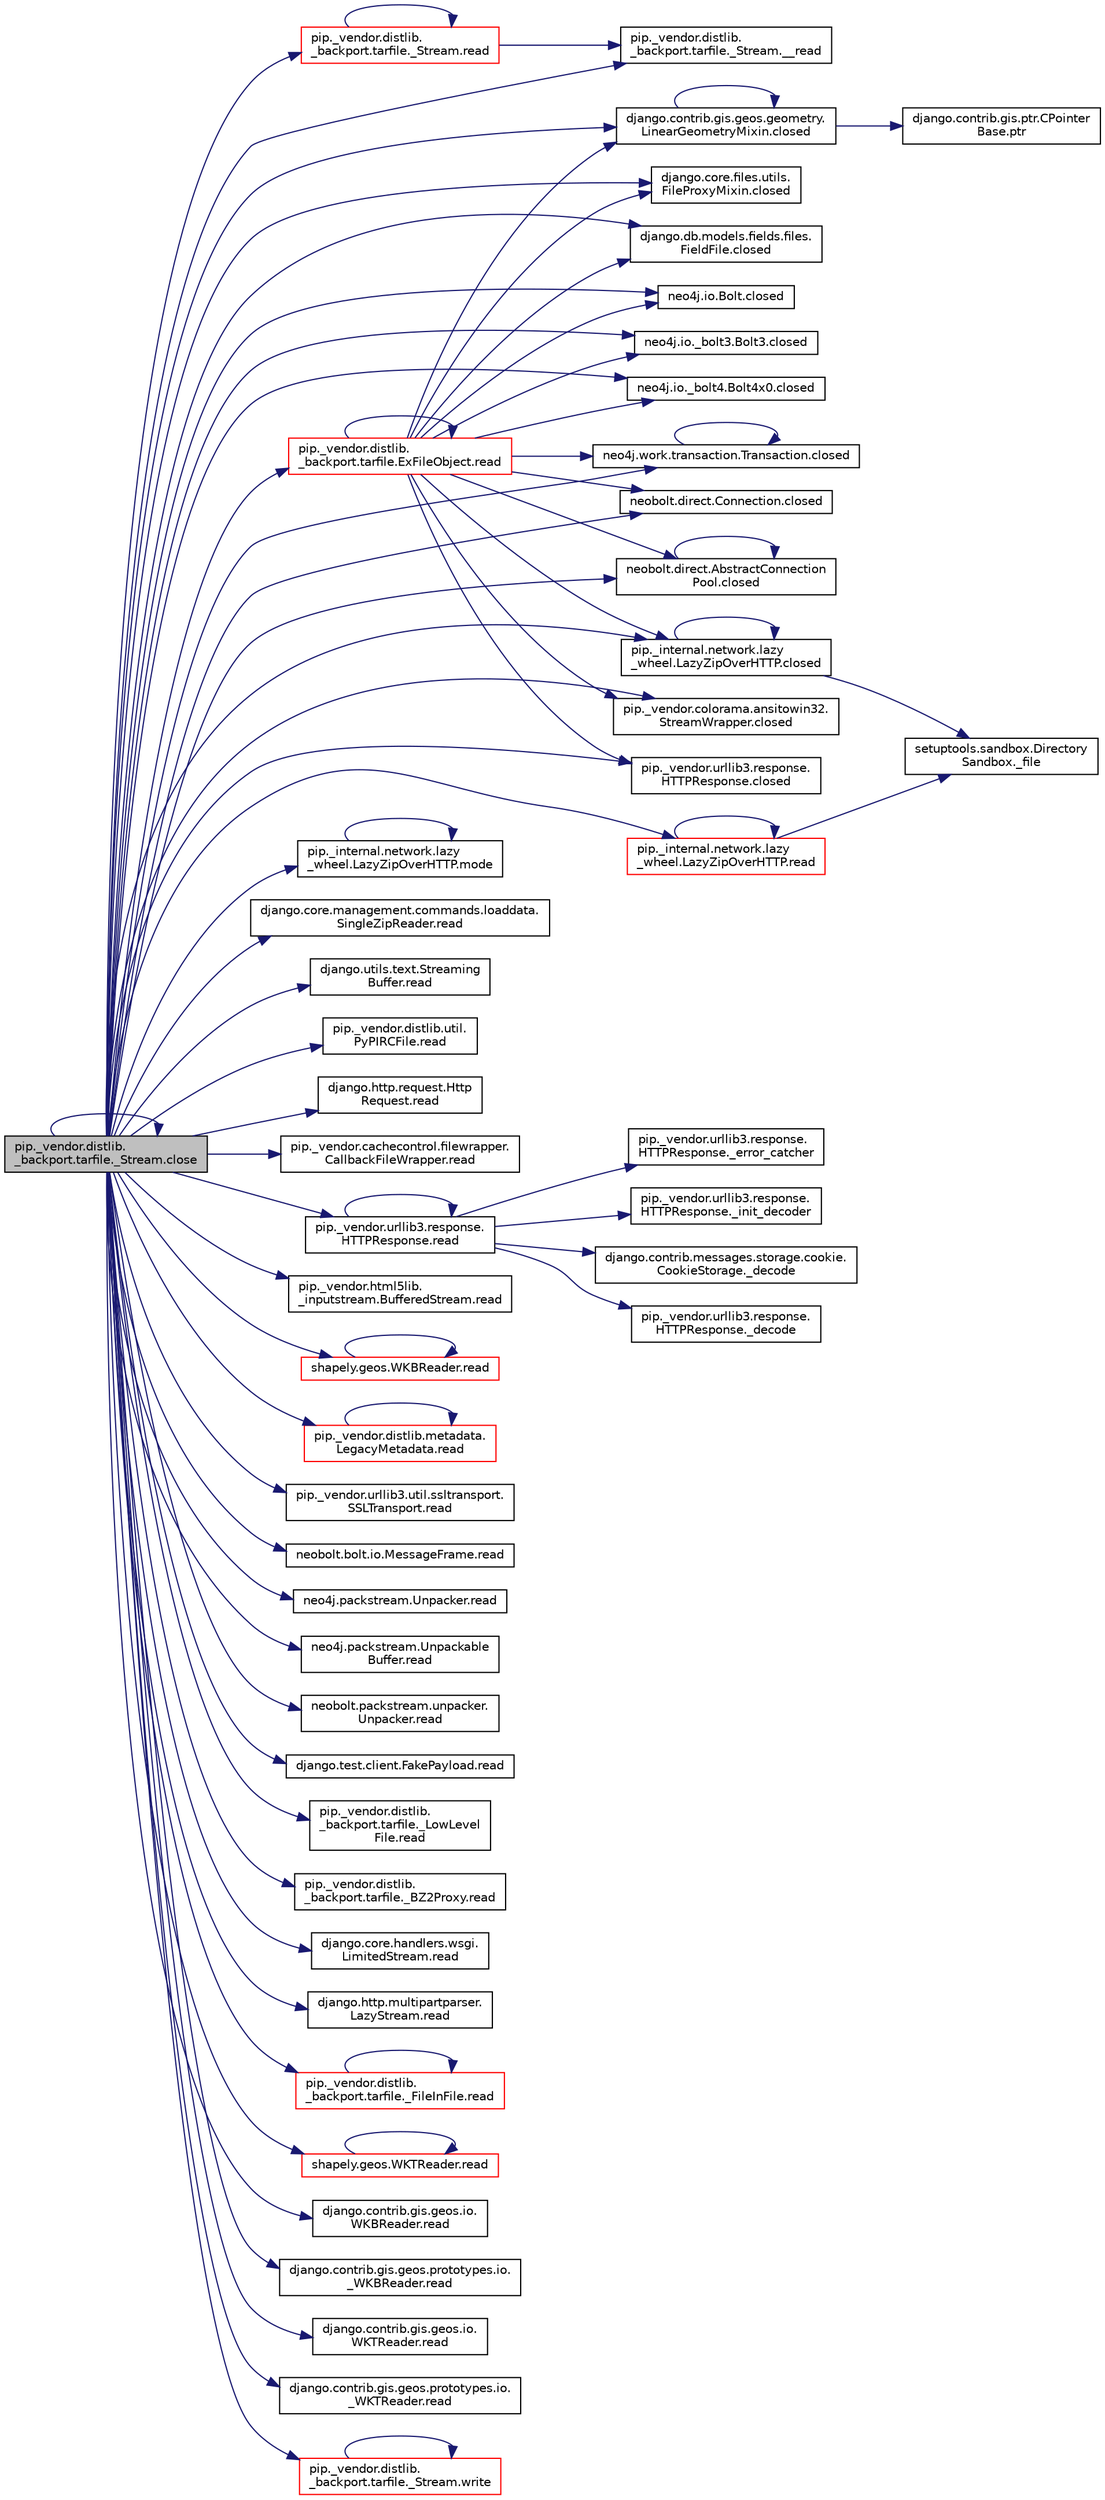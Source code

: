 digraph "pip._vendor.distlib._backport.tarfile._Stream.close"
{
 // LATEX_PDF_SIZE
  edge [fontname="Helvetica",fontsize="10",labelfontname="Helvetica",labelfontsize="10"];
  node [fontname="Helvetica",fontsize="10",shape=record];
  rankdir="LR";
  Node1 [label="pip._vendor.distlib.\l_backport.tarfile._Stream.close",height=0.2,width=0.4,color="black", fillcolor="grey75", style="filled", fontcolor="black",tooltip=" "];
  Node1 -> Node2 [color="midnightblue",fontsize="10",style="solid",fontname="Helvetica"];
  Node2 [label="pip._vendor.distlib.\l_backport.tarfile._Stream.__read",height=0.2,width=0.4,color="black", fillcolor="white", style="filled",URL="$de/d60/classpip_1_1__vendor_1_1distlib_1_1__backport_1_1tarfile_1_1___stream.html#aea86d19efaaadaa04b8af3a0bd3b9031",tooltip=" "];
  Node1 -> Node1 [color="midnightblue",fontsize="10",style="solid",fontname="Helvetica"];
  Node1 -> Node3 [color="midnightblue",fontsize="10",style="solid",fontname="Helvetica"];
  Node3 [label="django.contrib.gis.geos.geometry.\lLinearGeometryMixin.closed",height=0.2,width=0.4,color="black", fillcolor="white", style="filled",URL="$d3/d56/classdjango_1_1contrib_1_1gis_1_1geos_1_1geometry_1_1_linear_geometry_mixin.html#af3191ba60c38539950aae62ae5580909",tooltip=" "];
  Node3 -> Node3 [color="midnightblue",fontsize="10",style="solid",fontname="Helvetica"];
  Node3 -> Node4 [color="midnightblue",fontsize="10",style="solid",fontname="Helvetica"];
  Node4 [label="django.contrib.gis.ptr.CPointer\lBase.ptr",height=0.2,width=0.4,color="black", fillcolor="white", style="filled",URL="$da/dc5/classdjango_1_1contrib_1_1gis_1_1ptr_1_1_c_pointer_base.html#a234177319d249573c7dd6508c5ca9095",tooltip=" "];
  Node1 -> Node5 [color="midnightblue",fontsize="10",style="solid",fontname="Helvetica"];
  Node5 [label="django.core.files.utils.\lFileProxyMixin.closed",height=0.2,width=0.4,color="black", fillcolor="white", style="filled",URL="$de/dc9/classdjango_1_1core_1_1files_1_1utils_1_1_file_proxy_mixin.html#af092d7e2cbd4ba2482ab29203e378b23",tooltip=" "];
  Node1 -> Node6 [color="midnightblue",fontsize="10",style="solid",fontname="Helvetica"];
  Node6 [label="django.db.models.fields.files.\lFieldFile.closed",height=0.2,width=0.4,color="black", fillcolor="white", style="filled",URL="$d8/d02/classdjango_1_1db_1_1models_1_1fields_1_1files_1_1_field_file.html#af3b8e8d3a0113157819b6c44dd6ee7f4",tooltip=" "];
  Node1 -> Node7 [color="midnightblue",fontsize="10",style="solid",fontname="Helvetica"];
  Node7 [label="neo4j.io.Bolt.closed",height=0.2,width=0.4,color="black", fillcolor="white", style="filled",URL="$db/dec/classneo4j_1_1io_1_1_bolt.html#a10aee2620e74eac58be141a5edf5e52c",tooltip=" "];
  Node1 -> Node8 [color="midnightblue",fontsize="10",style="solid",fontname="Helvetica"];
  Node8 [label="neo4j.io._bolt3.Bolt3.closed",height=0.2,width=0.4,color="black", fillcolor="white", style="filled",URL="$db/d66/classneo4j_1_1io_1_1__bolt3_1_1_bolt3.html#a8faf54e60dca83ed95c0a0c0a0d8283d",tooltip=" "];
  Node1 -> Node9 [color="midnightblue",fontsize="10",style="solid",fontname="Helvetica"];
  Node9 [label="neo4j.io._bolt4.Bolt4x0.closed",height=0.2,width=0.4,color="black", fillcolor="white", style="filled",URL="$d2/dd8/classneo4j_1_1io_1_1__bolt4_1_1_bolt4x0.html#a225de1a95899b9e4983883bac62cbe1f",tooltip=" "];
  Node1 -> Node10 [color="midnightblue",fontsize="10",style="solid",fontname="Helvetica"];
  Node10 [label="neo4j.work.transaction.Transaction.closed",height=0.2,width=0.4,color="black", fillcolor="white", style="filled",URL="$d9/da3/classneo4j_1_1work_1_1transaction_1_1_transaction.html#ad4ce83d7cc0b1f935426ec77ca11cf8e",tooltip=" "];
  Node10 -> Node10 [color="midnightblue",fontsize="10",style="solid",fontname="Helvetica"];
  Node1 -> Node11 [color="midnightblue",fontsize="10",style="solid",fontname="Helvetica"];
  Node11 [label="neobolt.direct.Connection.closed",height=0.2,width=0.4,color="black", fillcolor="white", style="filled",URL="$d8/db4/classneobolt_1_1direct_1_1_connection.html#a165d22880ed85bcbfc4609f24e4b2b95",tooltip=" "];
  Node1 -> Node12 [color="midnightblue",fontsize="10",style="solid",fontname="Helvetica"];
  Node12 [label="neobolt.direct.AbstractConnection\lPool.closed",height=0.2,width=0.4,color="black", fillcolor="white", style="filled",URL="$dd/dec/classneobolt_1_1direct_1_1_abstract_connection_pool.html#a554145fd4502cab0def40d197d975010",tooltip=" "];
  Node12 -> Node12 [color="midnightblue",fontsize="10",style="solid",fontname="Helvetica"];
  Node1 -> Node13 [color="midnightblue",fontsize="10",style="solid",fontname="Helvetica"];
  Node13 [label="pip._internal.network.lazy\l_wheel.LazyZipOverHTTP.closed",height=0.2,width=0.4,color="black", fillcolor="white", style="filled",URL="$df/d67/classpip_1_1__internal_1_1network_1_1lazy__wheel_1_1_lazy_zip_over_h_t_t_p.html#a9b81a2e658e40d9ca0f0e41c5b874e44",tooltip=" "];
  Node13 -> Node14 [color="midnightblue",fontsize="10",style="solid",fontname="Helvetica"];
  Node14 [label="setuptools.sandbox.Directory\lSandbox._file",height=0.2,width=0.4,color="black", fillcolor="white", style="filled",URL="$d2/d0b/classsetuptools_1_1sandbox_1_1_directory_sandbox.html#aebaa4bbc5882d7bfe9bbb0b60c598d10",tooltip=" "];
  Node13 -> Node13 [color="midnightblue",fontsize="10",style="solid",fontname="Helvetica"];
  Node1 -> Node15 [color="midnightblue",fontsize="10",style="solid",fontname="Helvetica"];
  Node15 [label="pip._vendor.colorama.ansitowin32.\lStreamWrapper.closed",height=0.2,width=0.4,color="black", fillcolor="white", style="filled",URL="$d1/d37/classpip_1_1__vendor_1_1colorama_1_1ansitowin32_1_1_stream_wrapper.html#a6d3234e192b23abc051af465d71fb399",tooltip=" "];
  Node1 -> Node16 [color="midnightblue",fontsize="10",style="solid",fontname="Helvetica"];
  Node16 [label="pip._vendor.urllib3.response.\lHTTPResponse.closed",height=0.2,width=0.4,color="black", fillcolor="white", style="filled",URL="$dd/d5a/classpip_1_1__vendor_1_1urllib3_1_1response_1_1_h_t_t_p_response.html#a0d284ed4e05cc604f96639e3f1d02048",tooltip=" "];
  Node1 -> Node17 [color="midnightblue",fontsize="10",style="solid",fontname="Helvetica"];
  Node17 [label="pip._internal.network.lazy\l_wheel.LazyZipOverHTTP.mode",height=0.2,width=0.4,color="black", fillcolor="white", style="filled",URL="$df/d67/classpip_1_1__internal_1_1network_1_1lazy__wheel_1_1_lazy_zip_over_h_t_t_p.html#ad8978045c5bbc05ace1ee2111be6a113",tooltip=" "];
  Node17 -> Node17 [color="midnightblue",fontsize="10",style="solid",fontname="Helvetica"];
  Node1 -> Node18 [color="midnightblue",fontsize="10",style="solid",fontname="Helvetica"];
  Node18 [label="django.core.management.commands.loaddata.\lSingleZipReader.read",height=0.2,width=0.4,color="black", fillcolor="white", style="filled",URL="$d1/d3e/classdjango_1_1core_1_1management_1_1commands_1_1loaddata_1_1_single_zip_reader.html#a9be20bb062d60eaf1ec3bf41d57ef8f4",tooltip=" "];
  Node1 -> Node19 [color="midnightblue",fontsize="10",style="solid",fontname="Helvetica"];
  Node19 [label="django.utils.text.Streaming\lBuffer.read",height=0.2,width=0.4,color="black", fillcolor="white", style="filled",URL="$d1/d23/classdjango_1_1utils_1_1text_1_1_streaming_buffer.html#a3fb421ecc76d2db29df9f3af5285ec8d",tooltip=" "];
  Node1 -> Node20 [color="midnightblue",fontsize="10",style="solid",fontname="Helvetica"];
  Node20 [label="pip._vendor.distlib.util.\lPyPIRCFile.read",height=0.2,width=0.4,color="black", fillcolor="white", style="filled",URL="$dd/d60/classpip_1_1__vendor_1_1distlib_1_1util_1_1_py_p_i_r_c_file.html#a92e03bb67457320537819c9dff7c3112",tooltip=" "];
  Node1 -> Node21 [color="midnightblue",fontsize="10",style="solid",fontname="Helvetica"];
  Node21 [label="django.http.request.Http\lRequest.read",height=0.2,width=0.4,color="black", fillcolor="white", style="filled",URL="$d1/ded/classdjango_1_1http_1_1request_1_1_http_request.html#a2715756a30943c6b07d7a1f6be73e25d",tooltip=" "];
  Node1 -> Node22 [color="midnightblue",fontsize="10",style="solid",fontname="Helvetica"];
  Node22 [label="pip._vendor.cachecontrol.filewrapper.\lCallbackFileWrapper.read",height=0.2,width=0.4,color="black", fillcolor="white", style="filled",URL="$d8/d53/classpip_1_1__vendor_1_1cachecontrol_1_1filewrapper_1_1_callback_file_wrapper.html#acde77ec4143104f35f677e9c96a32434",tooltip=" "];
  Node1 -> Node23 [color="midnightblue",fontsize="10",style="solid",fontname="Helvetica"];
  Node23 [label="pip._vendor.urllib3.response.\lHTTPResponse.read",height=0.2,width=0.4,color="black", fillcolor="white", style="filled",URL="$dd/d5a/classpip_1_1__vendor_1_1urllib3_1_1response_1_1_h_t_t_p_response.html#aeec42779d7171f33bcb5d0ffbd77c1c4",tooltip=" "];
  Node23 -> Node24 [color="midnightblue",fontsize="10",style="solid",fontname="Helvetica"];
  Node24 [label="django.contrib.messages.storage.cookie.\lCookieStorage._decode",height=0.2,width=0.4,color="black", fillcolor="white", style="filled",URL="$d2/dd6/classdjango_1_1contrib_1_1messages_1_1storage_1_1cookie_1_1_cookie_storage.html#ae71905c1c9efb47885e64d31b1c7157e",tooltip=" "];
  Node23 -> Node25 [color="midnightblue",fontsize="10",style="solid",fontname="Helvetica"];
  Node25 [label="pip._vendor.urllib3.response.\lHTTPResponse._decode",height=0.2,width=0.4,color="black", fillcolor="white", style="filled",URL="$dd/d5a/classpip_1_1__vendor_1_1urllib3_1_1response_1_1_h_t_t_p_response.html#a319b50d3f226f62bacf7acff3142f9f1",tooltip=" "];
  Node23 -> Node26 [color="midnightblue",fontsize="10",style="solid",fontname="Helvetica"];
  Node26 [label="pip._vendor.urllib3.response.\lHTTPResponse._error_catcher",height=0.2,width=0.4,color="black", fillcolor="white", style="filled",URL="$dd/d5a/classpip_1_1__vendor_1_1urllib3_1_1response_1_1_h_t_t_p_response.html#a5d9f09682a9551f2d954382ccad8382b",tooltip=" "];
  Node23 -> Node27 [color="midnightblue",fontsize="10",style="solid",fontname="Helvetica"];
  Node27 [label="pip._vendor.urllib3.response.\lHTTPResponse._init_decoder",height=0.2,width=0.4,color="black", fillcolor="white", style="filled",URL="$dd/d5a/classpip_1_1__vendor_1_1urllib3_1_1response_1_1_h_t_t_p_response.html#acd89b26f08a7b8c7cdc6b35ae74c801a",tooltip=" "];
  Node23 -> Node23 [color="midnightblue",fontsize="10",style="solid",fontname="Helvetica"];
  Node1 -> Node28 [color="midnightblue",fontsize="10",style="solid",fontname="Helvetica"];
  Node28 [label="pip._vendor.html5lib.\l_inputstream.BufferedStream.read",height=0.2,width=0.4,color="black", fillcolor="white", style="filled",URL="$df/da3/classpip_1_1__vendor_1_1html5lib_1_1__inputstream_1_1_buffered_stream.html#a2620a3c5a57e5c2b680bd92705c6ae57",tooltip=" "];
  Node1 -> Node29 [color="midnightblue",fontsize="10",style="solid",fontname="Helvetica"];
  Node29 [label="shapely.geos.WKBReader.read",height=0.2,width=0.4,color="red", fillcolor="white", style="filled",URL="$d8/d3c/classshapely_1_1geos_1_1_w_k_b_reader.html#aa2aa99ff2688f5f77c058c6c9ed677f5",tooltip=" "];
  Node29 -> Node29 [color="midnightblue",fontsize="10",style="solid",fontname="Helvetica"];
  Node1 -> Node33 [color="midnightblue",fontsize="10",style="solid",fontname="Helvetica"];
  Node33 [label="pip._vendor.distlib.metadata.\lLegacyMetadata.read",height=0.2,width=0.4,color="red", fillcolor="white", style="filled",URL="$d3/dc5/classpip_1_1__vendor_1_1distlib_1_1metadata_1_1_legacy_metadata.html#aa96840cee4fb98753e6c51cabd43425d",tooltip=" "];
  Node33 -> Node33 [color="midnightblue",fontsize="10",style="solid",fontname="Helvetica"];
  Node1 -> Node108 [color="midnightblue",fontsize="10",style="solid",fontname="Helvetica"];
  Node108 [label="pip._internal.network.lazy\l_wheel.LazyZipOverHTTP.read",height=0.2,width=0.4,color="red", fillcolor="white", style="filled",URL="$df/d67/classpip_1_1__internal_1_1network_1_1lazy__wheel_1_1_lazy_zip_over_h_t_t_p.html#adb8837e292941df2568b4de4082ecf19",tooltip=" "];
  Node108 -> Node14 [color="midnightblue",fontsize="10",style="solid",fontname="Helvetica"];
  Node108 -> Node108 [color="midnightblue",fontsize="10",style="solid",fontname="Helvetica"];
  Node1 -> Node126 [color="midnightblue",fontsize="10",style="solid",fontname="Helvetica"];
  Node126 [label="pip._vendor.urllib3.util.ssltransport.\lSSLTransport.read",height=0.2,width=0.4,color="black", fillcolor="white", style="filled",URL="$d5/d5b/classpip_1_1__vendor_1_1urllib3_1_1util_1_1ssltransport_1_1_s_s_l_transport.html#ae42fe1ea6f153f83b9ceb515fa2f1f85",tooltip=" "];
  Node1 -> Node127 [color="midnightblue",fontsize="10",style="solid",fontname="Helvetica"];
  Node127 [label="neobolt.bolt.io.MessageFrame.read",height=0.2,width=0.4,color="black", fillcolor="white", style="filled",URL="$d8/d88/classneobolt_1_1bolt_1_1io_1_1_message_frame.html#a02b2eee269835dd9f16358df7043928e",tooltip=" "];
  Node1 -> Node128 [color="midnightblue",fontsize="10",style="solid",fontname="Helvetica"];
  Node128 [label="neo4j.packstream.Unpacker.read",height=0.2,width=0.4,color="black", fillcolor="white", style="filled",URL="$d8/db9/classneo4j_1_1packstream_1_1_unpacker.html#a0efdc1dabe0ab3e9917348a367ab2705",tooltip=" "];
  Node1 -> Node129 [color="midnightblue",fontsize="10",style="solid",fontname="Helvetica"];
  Node129 [label="neo4j.packstream.Unpackable\lBuffer.read",height=0.2,width=0.4,color="black", fillcolor="white", style="filled",URL="$dc/d49/classneo4j_1_1packstream_1_1_unpackable_buffer.html#aa3d24fba995139881c8c6d5050ad9b8e",tooltip=" "];
  Node1 -> Node130 [color="midnightblue",fontsize="10",style="solid",fontname="Helvetica"];
  Node130 [label="neobolt.packstream.unpacker.\lUnpacker.read",height=0.2,width=0.4,color="black", fillcolor="white", style="filled",URL="$d1/dd3/classneobolt_1_1packstream_1_1unpacker_1_1_unpacker.html#a6c197f141a4e31acb92796060a7b61dc",tooltip=" "];
  Node1 -> Node131 [color="midnightblue",fontsize="10",style="solid",fontname="Helvetica"];
  Node131 [label="django.test.client.FakePayload.read",height=0.2,width=0.4,color="black", fillcolor="white", style="filled",URL="$d9/d4e/classdjango_1_1test_1_1client_1_1_fake_payload.html#aa75dfc5f1d13f17471c94f2897be328d",tooltip=" "];
  Node1 -> Node132 [color="midnightblue",fontsize="10",style="solid",fontname="Helvetica"];
  Node132 [label="pip._vendor.distlib.\l_backport.tarfile._LowLevel\lFile.read",height=0.2,width=0.4,color="black", fillcolor="white", style="filled",URL="$d8/d82/classpip_1_1__vendor_1_1distlib_1_1__backport_1_1tarfile_1_1___low_level_file.html#a3ad756afdcb4932bc3f05fe5e9f435e6",tooltip=" "];
  Node1 -> Node133 [color="midnightblue",fontsize="10",style="solid",fontname="Helvetica"];
  Node133 [label="pip._vendor.distlib.\l_backport.tarfile._BZ2Proxy.read",height=0.2,width=0.4,color="black", fillcolor="white", style="filled",URL="$dc/df3/classpip_1_1__vendor_1_1distlib_1_1__backport_1_1tarfile_1_1___b_z2_proxy.html#aee681c3047099c0fd19496a237e58b6b",tooltip=" "];
  Node1 -> Node134 [color="midnightblue",fontsize="10",style="solid",fontname="Helvetica"];
  Node134 [label="django.core.handlers.wsgi.\lLimitedStream.read",height=0.2,width=0.4,color="black", fillcolor="white", style="filled",URL="$d2/d93/classdjango_1_1core_1_1handlers_1_1wsgi_1_1_limited_stream.html#abb0b65433110953057a818f24fc3c64a",tooltip=" "];
  Node1 -> Node135 [color="midnightblue",fontsize="10",style="solid",fontname="Helvetica"];
  Node135 [label="django.http.multipartparser.\lLazyStream.read",height=0.2,width=0.4,color="black", fillcolor="white", style="filled",URL="$d4/dba/classdjango_1_1http_1_1multipartparser_1_1_lazy_stream.html#a1cabada8fc6f3958caddec01fcd8192a",tooltip=" "];
  Node1 -> Node136 [color="midnightblue",fontsize="10",style="solid",fontname="Helvetica"];
  Node136 [label="pip._vendor.distlib.\l_backport.tarfile._Stream.read",height=0.2,width=0.4,color="red", fillcolor="white", style="filled",URL="$de/d60/classpip_1_1__vendor_1_1distlib_1_1__backport_1_1tarfile_1_1___stream.html#abaf3986e16734dc5f6c18e69abd21ee1",tooltip=" "];
  Node136 -> Node2 [color="midnightblue",fontsize="10",style="solid",fontname="Helvetica"];
  Node136 -> Node136 [color="midnightblue",fontsize="10",style="solid",fontname="Helvetica"];
  Node1 -> Node139 [color="midnightblue",fontsize="10",style="solid",fontname="Helvetica"];
  Node139 [label="pip._vendor.distlib.\l_backport.tarfile._FileInFile.read",height=0.2,width=0.4,color="red", fillcolor="white", style="filled",URL="$d4/dc3/classpip_1_1__vendor_1_1distlib_1_1__backport_1_1tarfile_1_1___file_in_file.html#a107777141f82afab269567b82a35bac2",tooltip=" "];
  Node139 -> Node139 [color="midnightblue",fontsize="10",style="solid",fontname="Helvetica"];
  Node1 -> Node166 [color="midnightblue",fontsize="10",style="solid",fontname="Helvetica"];
  Node166 [label="pip._vendor.distlib.\l_backport.tarfile.ExFileObject.read",height=0.2,width=0.4,color="red", fillcolor="white", style="filled",URL="$dd/da0/classpip_1_1__vendor_1_1distlib_1_1__backport_1_1tarfile_1_1_ex_file_object.html#ad4e1ba05583b5f47d6bb410d308bc913",tooltip=" "];
  Node166 -> Node3 [color="midnightblue",fontsize="10",style="solid",fontname="Helvetica"];
  Node166 -> Node5 [color="midnightblue",fontsize="10",style="solid",fontname="Helvetica"];
  Node166 -> Node6 [color="midnightblue",fontsize="10",style="solid",fontname="Helvetica"];
  Node166 -> Node7 [color="midnightblue",fontsize="10",style="solid",fontname="Helvetica"];
  Node166 -> Node8 [color="midnightblue",fontsize="10",style="solid",fontname="Helvetica"];
  Node166 -> Node9 [color="midnightblue",fontsize="10",style="solid",fontname="Helvetica"];
  Node166 -> Node10 [color="midnightblue",fontsize="10",style="solid",fontname="Helvetica"];
  Node166 -> Node11 [color="midnightblue",fontsize="10",style="solid",fontname="Helvetica"];
  Node166 -> Node12 [color="midnightblue",fontsize="10",style="solid",fontname="Helvetica"];
  Node166 -> Node13 [color="midnightblue",fontsize="10",style="solid",fontname="Helvetica"];
  Node166 -> Node15 [color="midnightblue",fontsize="10",style="solid",fontname="Helvetica"];
  Node166 -> Node16 [color="midnightblue",fontsize="10",style="solid",fontname="Helvetica"];
  Node166 -> Node166 [color="midnightblue",fontsize="10",style="solid",fontname="Helvetica"];
  Node1 -> Node171 [color="midnightblue",fontsize="10",style="solid",fontname="Helvetica"];
  Node171 [label="shapely.geos.WKTReader.read",height=0.2,width=0.4,color="red", fillcolor="white", style="filled",URL="$dc/d69/classshapely_1_1geos_1_1_w_k_t_reader.html#a880e537ff2d44ade7b697170ad555b14",tooltip=" "];
  Node171 -> Node171 [color="midnightblue",fontsize="10",style="solid",fontname="Helvetica"];
  Node1 -> Node172 [color="midnightblue",fontsize="10",style="solid",fontname="Helvetica"];
  Node172 [label="django.contrib.gis.geos.io.\lWKBReader.read",height=0.2,width=0.4,color="black", fillcolor="white", style="filled",URL="$db/d90/classdjango_1_1contrib_1_1gis_1_1geos_1_1io_1_1_w_k_b_reader.html#a1dd600bedb475c930fd7bd99a5a584ad",tooltip=" "];
  Node1 -> Node173 [color="midnightblue",fontsize="10",style="solid",fontname="Helvetica"];
  Node173 [label="django.contrib.gis.geos.prototypes.io.\l_WKBReader.read",height=0.2,width=0.4,color="black", fillcolor="white", style="filled",URL="$de/daa/classdjango_1_1contrib_1_1gis_1_1geos_1_1prototypes_1_1io_1_1___w_k_b_reader.html#a33684ded83f0e82ef476a5aac0b5aebe",tooltip=" "];
  Node1 -> Node174 [color="midnightblue",fontsize="10",style="solid",fontname="Helvetica"];
  Node174 [label="django.contrib.gis.geos.io.\lWKTReader.read",height=0.2,width=0.4,color="black", fillcolor="white", style="filled",URL="$d8/d91/classdjango_1_1contrib_1_1gis_1_1geos_1_1io_1_1_w_k_t_reader.html#a3d576a1a47eac1bbb00aafe1138ccc53",tooltip=" "];
  Node1 -> Node175 [color="midnightblue",fontsize="10",style="solid",fontname="Helvetica"];
  Node175 [label="django.contrib.gis.geos.prototypes.io.\l_WKTReader.read",height=0.2,width=0.4,color="black", fillcolor="white", style="filled",URL="$d0/d1a/classdjango_1_1contrib_1_1gis_1_1geos_1_1prototypes_1_1io_1_1___w_k_t_reader.html#a8dcefbbed3e032adb2c7d685d0e113ab",tooltip=" "];
  Node1 -> Node176 [color="midnightblue",fontsize="10",style="solid",fontname="Helvetica"];
  Node176 [label="pip._vendor.distlib.\l_backport.tarfile._Stream.write",height=0.2,width=0.4,color="red", fillcolor="white", style="filled",URL="$de/d60/classpip_1_1__vendor_1_1distlib_1_1__backport_1_1tarfile_1_1___stream.html#a3ebea1d0fcb9691f64a02aa2ad1edd88",tooltip=" "];
  Node176 -> Node176 [color="midnightblue",fontsize="10",style="solid",fontname="Helvetica"];
}
